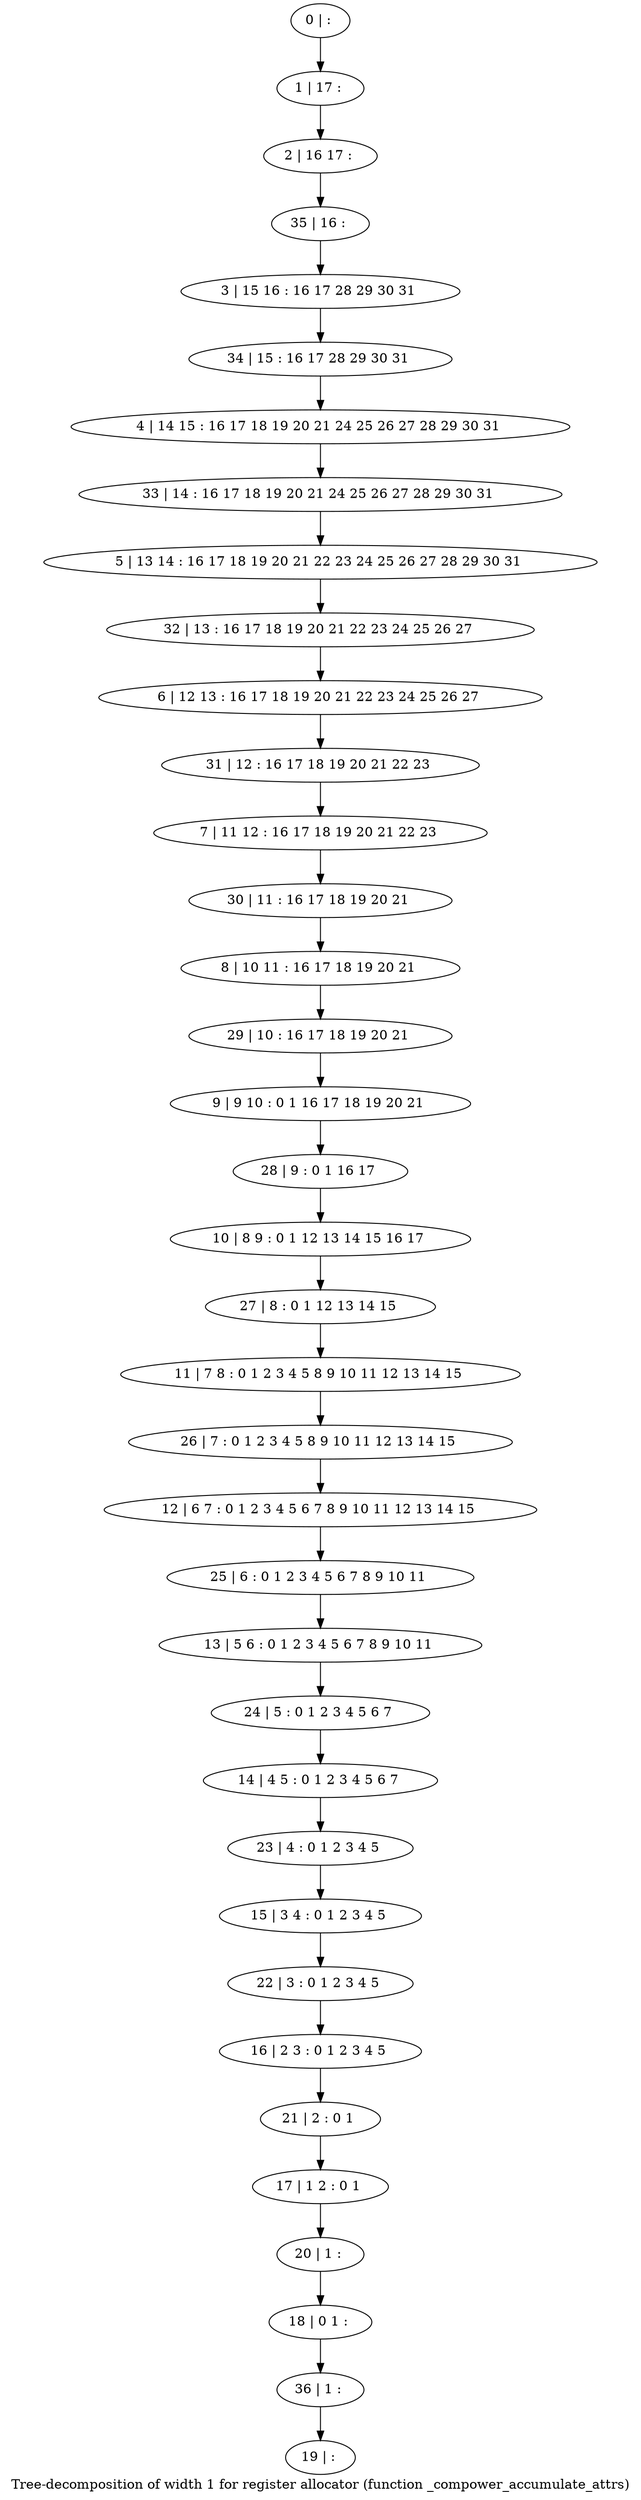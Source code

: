 digraph G {
graph [label="Tree-decomposition of width 1 for register allocator (function _compower_accumulate_attrs)"]
0[label="0 | : "];
1[label="1 | 17 : "];
2[label="2 | 16 17 : "];
3[label="3 | 15 16 : 16 17 28 29 30 31 "];
4[label="4 | 14 15 : 16 17 18 19 20 21 24 25 26 27 28 29 30 31 "];
5[label="5 | 13 14 : 16 17 18 19 20 21 22 23 24 25 26 27 28 29 30 31 "];
6[label="6 | 12 13 : 16 17 18 19 20 21 22 23 24 25 26 27 "];
7[label="7 | 11 12 : 16 17 18 19 20 21 22 23 "];
8[label="8 | 10 11 : 16 17 18 19 20 21 "];
9[label="9 | 9 10 : 0 1 16 17 18 19 20 21 "];
10[label="10 | 8 9 : 0 1 12 13 14 15 16 17 "];
11[label="11 | 7 8 : 0 1 2 3 4 5 8 9 10 11 12 13 14 15 "];
12[label="12 | 6 7 : 0 1 2 3 4 5 6 7 8 9 10 11 12 13 14 15 "];
13[label="13 | 5 6 : 0 1 2 3 4 5 6 7 8 9 10 11 "];
14[label="14 | 4 5 : 0 1 2 3 4 5 6 7 "];
15[label="15 | 3 4 : 0 1 2 3 4 5 "];
16[label="16 | 2 3 : 0 1 2 3 4 5 "];
17[label="17 | 1 2 : 0 1 "];
18[label="18 | 0 1 : "];
19[label="19 | : "];
20[label="20 | 1 : "];
21[label="21 | 2 : 0 1 "];
22[label="22 | 3 : 0 1 2 3 4 5 "];
23[label="23 | 4 : 0 1 2 3 4 5 "];
24[label="24 | 5 : 0 1 2 3 4 5 6 7 "];
25[label="25 | 6 : 0 1 2 3 4 5 6 7 8 9 10 11 "];
26[label="26 | 7 : 0 1 2 3 4 5 8 9 10 11 12 13 14 15 "];
27[label="27 | 8 : 0 1 12 13 14 15 "];
28[label="28 | 9 : 0 1 16 17 "];
29[label="29 | 10 : 16 17 18 19 20 21 "];
30[label="30 | 11 : 16 17 18 19 20 21 "];
31[label="31 | 12 : 16 17 18 19 20 21 22 23 "];
32[label="32 | 13 : 16 17 18 19 20 21 22 23 24 25 26 27 "];
33[label="33 | 14 : 16 17 18 19 20 21 24 25 26 27 28 29 30 31 "];
34[label="34 | 15 : 16 17 28 29 30 31 "];
35[label="35 | 16 : "];
36[label="36 | 1 : "];
0->1 ;
1->2 ;
20->18 ;
17->20 ;
21->17 ;
16->21 ;
22->16 ;
15->22 ;
23->15 ;
14->23 ;
24->14 ;
13->24 ;
25->13 ;
12->25 ;
26->12 ;
11->26 ;
27->11 ;
10->27 ;
28->10 ;
9->28 ;
29->9 ;
8->29 ;
30->8 ;
7->30 ;
31->7 ;
6->31 ;
32->6 ;
5->32 ;
33->5 ;
4->33 ;
34->4 ;
3->34 ;
35->3 ;
2->35 ;
36->19 ;
18->36 ;
}
